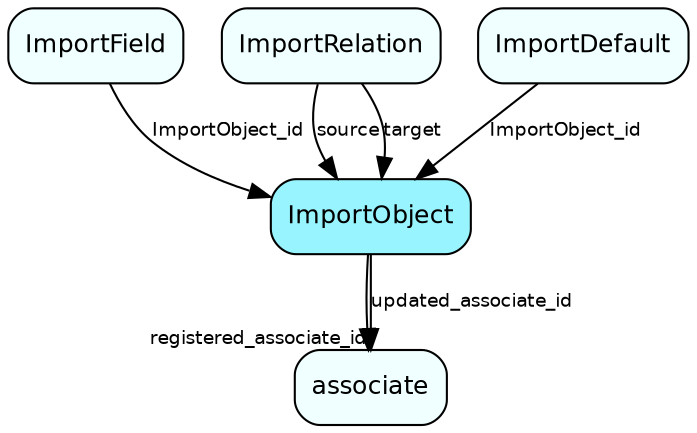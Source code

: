 digraph ImportObject  {
node [shape = box style="rounded, filled" fontname = "Helvetica" fontsize = "12" ]
edge [fontname = "Helvetica" fontsize = "9"]

ImportObject[fillcolor = "cadetblue1"]
associate[fillcolor = "azure1"]
ImportField[fillcolor = "azure1"]
ImportRelation[fillcolor = "azure1"]
ImportDefault[fillcolor = "azure1"]
ImportObject -> associate [headlabel = "registered_associate_id"]
ImportObject -> associate [label = "updated_associate_id"]
ImportField -> ImportObject [label = "ImportObject_id"]
ImportRelation -> ImportObject [label = "source"]
ImportRelation -> ImportObject [label = "target"]
ImportDefault -> ImportObject [label = "ImportObject_id"]
}

